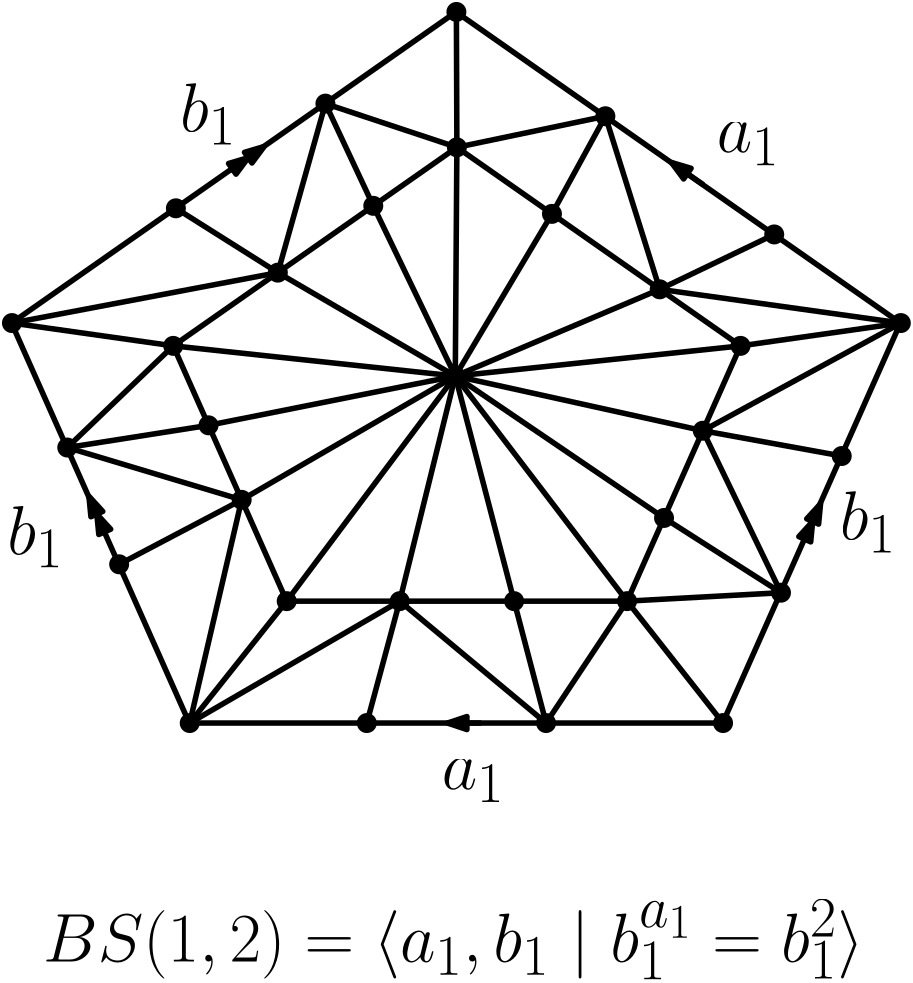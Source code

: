 <?xml version="1.0"?>
<!DOCTYPE ipe SYSTEM "ipe.dtd">
<ipe version="70218" creator="Ipe 7.2.24">
<info created="D:20211209221309" modified="D:20211209223331"/>
<ipestyle name="basic">
<symbol name="arrow/arc(spx)">
<path stroke="sym-stroke" fill="sym-stroke" pen="sym-pen">
0 0 m
-1 0.333 l
-1 -0.333 l
h
</path>
</symbol>
<symbol name="arrow/farc(spx)">
<path stroke="sym-stroke" fill="white" pen="sym-pen">
0 0 m
-1 0.333 l
-1 -0.333 l
h
</path>
</symbol>
<symbol name="arrow/ptarc(spx)">
<path stroke="sym-stroke" fill="sym-stroke" pen="sym-pen">
0 0 m
-1 0.333 l
-0.8 0 l
-1 -0.333 l
h
</path>
</symbol>
<symbol name="arrow/fptarc(spx)">
<path stroke="sym-stroke" fill="white" pen="sym-pen">
0 0 m
-1 0.333 l
-0.8 0 l
-1 -0.333 l
h
</path>
</symbol>
<symbol name="mark/circle(sx)" transformations="translations">
<path fill="sym-stroke">
0.6 0 0 0.6 0 0 e
0.4 0 0 0.4 0 0 e
</path>
</symbol>
<symbol name="mark/disk(sx)" transformations="translations">
<path fill="sym-stroke">
0.6 0 0 0.6 0 0 e
</path>
</symbol>
<symbol name="mark/fdisk(sfx)" transformations="translations">
<group>
<path fill="sym-fill">
0.5 0 0 0.5 0 0 e
</path>
<path fill="sym-stroke" fillrule="eofill">
0.6 0 0 0.6 0 0 e
0.4 0 0 0.4 0 0 e
</path>
</group>
</symbol>
<symbol name="mark/box(sx)" transformations="translations">
<path fill="sym-stroke" fillrule="eofill">
-0.6 -0.6 m
0.6 -0.6 l
0.6 0.6 l
-0.6 0.6 l
h
-0.4 -0.4 m
0.4 -0.4 l
0.4 0.4 l
-0.4 0.4 l
h
</path>
</symbol>
<symbol name="mark/square(sx)" transformations="translations">
<path fill="sym-stroke">
-0.6 -0.6 m
0.6 -0.6 l
0.6 0.6 l
-0.6 0.6 l
h
</path>
</symbol>
<symbol name="mark/fsquare(sfx)" transformations="translations">
<group>
<path fill="sym-fill">
-0.5 -0.5 m
0.5 -0.5 l
0.5 0.5 l
-0.5 0.5 l
h
</path>
<path fill="sym-stroke" fillrule="eofill">
-0.6 -0.6 m
0.6 -0.6 l
0.6 0.6 l
-0.6 0.6 l
h
-0.4 -0.4 m
0.4 -0.4 l
0.4 0.4 l
-0.4 0.4 l
h
</path>
</group>
</symbol>
<symbol name="mark/cross(sx)" transformations="translations">
<group>
<path fill="sym-stroke">
-0.43 -0.57 m
0.57 0.43 l
0.43 0.57 l
-0.57 -0.43 l
h
</path>
<path fill="sym-stroke">
-0.43 0.57 m
0.57 -0.43 l
0.43 -0.57 l
-0.57 0.43 l
h
</path>
</group>
</symbol>
<symbol name="arrow/fnormal(spx)">
<path stroke="sym-stroke" fill="white" pen="sym-pen">
0 0 m
-1 0.333 l
-1 -0.333 l
h
</path>
</symbol>
<symbol name="arrow/pointed(spx)">
<path stroke="sym-stroke" fill="sym-stroke" pen="sym-pen">
0 0 m
-1 0.333 l
-0.8 0 l
-1 -0.333 l
h
</path>
</symbol>
<symbol name="arrow/fpointed(spx)">
<path stroke="sym-stroke" fill="white" pen="sym-pen">
0 0 m
-1 0.333 l
-0.8 0 l
-1 -0.333 l
h
</path>
</symbol>
<symbol name="arrow/linear(spx)">
<path stroke="sym-stroke" pen="sym-pen">
-1 0.333 m
0 0 l
-1 -0.333 l
</path>
</symbol>
<symbol name="arrow/fdouble(spx)">
<path stroke="sym-stroke" fill="white" pen="sym-pen">
0 0 m
-1 0.333 l
-1 -0.333 l
h
-1 0 m
-2 0.333 l
-2 -0.333 l
h
</path>
</symbol>
<symbol name="arrow/double(spx)">
<path stroke="sym-stroke" fill="sym-stroke" pen="sym-pen">
0 0 m
-1 0.333 l
-1 -0.333 l
h
-1 0 m
-2 0.333 l
-2 -0.333 l
h
</path>
</symbol>
<symbol name="arrow/mid-normal(spx)">
<path stroke="sym-stroke" fill="sym-stroke" pen="sym-pen">
0.5 0 m
-0.5 0.333 l
-0.5 -0.333 l
h
</path>
</symbol>
<symbol name="arrow/mid-fnormal(spx)">
<path stroke="sym-stroke" fill="white" pen="sym-pen">
0.5 0 m
-0.5 0.333 l
-0.5 -0.333 l
h
</path>
</symbol>
<symbol name="arrow/mid-pointed(spx)">
<path stroke="sym-stroke" fill="sym-stroke" pen="sym-pen">
0.5 0 m
-0.5 0.333 l
-0.3 0 l
-0.5 -0.333 l
h
</path>
</symbol>
<symbol name="arrow/mid-fpointed(spx)">
<path stroke="sym-stroke" fill="white" pen="sym-pen">
0.5 0 m
-0.5 0.333 l
-0.3 0 l
-0.5 -0.333 l
h
</path>
</symbol>
<symbol name="arrow/mid-double(spx)">
<path stroke="sym-stroke" fill="sym-stroke" pen="sym-pen">
1 0 m
0 0.333 l
0 -0.333 l
h
0 0 m
-1 0.333 l
-1 -0.333 l
h
</path>
</symbol>
<symbol name="arrow/mid-fdouble(spx)">
<path stroke="sym-stroke" fill="white" pen="sym-pen">
1 0 m
0 0.333 l
0 -0.333 l
h
0 0 m
-1 0.333 l
-1 -0.333 l
h
</path>
</symbol>
<anglesize name="22.5 deg" value="22.5"/>
<anglesize name="30 deg" value="30"/>
<anglesize name="45 deg" value="45"/>
<anglesize name="60 deg" value="60"/>
<anglesize name="90 deg" value="90"/>
<arrowsize name="large" value="10"/>
<arrowsize name="small" value="5"/>
<arrowsize name="tiny" value="3"/>
<color name="blue" value="0 0 1"/>
<color name="brown" value="0.647 0.165 0.165"/>
<color name="darkblue" value="0 0 0.545"/>
<color name="darkcyan" value="0 0.545 0.545"/>
<color name="darkgray" value="0.663"/>
<color name="darkgreen" value="0 0.392 0"/>
<color name="darkmagenta" value="0.545 0 0.545"/>
<color name="darkorange" value="1 0.549 0"/>
<color name="darkred" value="0.545 0 0"/>
<color name="gold" value="1 0.843 0"/>
<color name="gray" value="0.745"/>
<color name="green" value="0 1 0"/>
<color name="lightblue" value="0.678 0.847 0.902"/>
<color name="lightcyan" value="0.878 1 1"/>
<color name="lightgray" value="0.827"/>
<color name="lightgreen" value="0.565 0.933 0.565"/>
<color name="lightyellow" value="1 1 0.878"/>
<color name="navy" value="0 0 0.502"/>
<color name="orange" value="1 0.647 0"/>
<color name="pink" value="1 0.753 0.796"/>
<color name="purple" value="0.627 0.125 0.941"/>
<color name="red" value="1 0 0"/>
<color name="seagreen" value="0.18 0.545 0.341"/>
<color name="turquoise" value="0.251 0.878 0.816"/>
<color name="violet" value="0.933 0.51 0.933"/>
<color name="yellow" value="1 1 0"/>
<dashstyle name="dash dot dotted" value="[4 2 1 2 1 2] 0"/>
<dashstyle name="dash dotted" value="[4 2 1 2] 0"/>
<dashstyle name="dashed" value="[4] 0"/>
<dashstyle name="dotted" value="[1 3] 0"/>
<gridsize name="10 pts (~3.5 mm)" value="10"/>
<gridsize name="14 pts (~5 mm)" value="14"/>
<gridsize name="16 pts (~6 mm)" value="16"/>
<gridsize name="20 pts (~7 mm)" value="20"/>
<gridsize name="28 pts (~10 mm)" value="28"/>
<gridsize name="32 pts (~12 mm)" value="32"/>
<gridsize name="4 pts" value="4"/>
<gridsize name="56 pts (~20 mm)" value="56"/>
<gridsize name="8 pts (~3 mm)" value="8"/>
<opacity name="10%" value="0.1"/>
<opacity name="30%" value="0.3"/>
<opacity name="50%" value="0.5"/>
<opacity name="75%" value="0.75"/>
<pen name="fat" value="1.2"/>
<pen name="heavier" value="0.8"/>
<pen name="ultrafat" value="2"/>
<symbolsize name="large" value="5"/>
<symbolsize name="small" value="2"/>
<symbolsize name="tiny" value="1.1"/>
<textsize name="Huge" value="\Huge"/>
<textsize name="LARGE" value="\LARGE"/>
<textsize name="Large" value="\Large"/>
<textsize name="footnote" value="\footnotesize"/>
<textsize name="huge" value="\huge"/>
<textsize name="large" value="\large"/>
<textsize name="small" value="\small"/>
<textsize name="tiny" value="\tiny"/>
<textstyle name="center" begin="\begin{center}" end="\end{center}"/>
<textstyle name="item" begin="\begin{itemize}\item{}" end="\end{itemize}"/>
<textstyle name="itemize" begin="\begin{itemize}" end="\end{itemize}"/>
<tiling name="falling" angle="-60" step="4" width="1"/>
<tiling name="rising" angle="30" step="4" width="1"/>
</ipestyle>
<page>
<layer name="alpha"/>
<view layers="alpha" active="alpha"/>
<path layer="alpha" matrix="1 0 0 1 -0.150138 0" stroke="black" pen="2">
192 384 m
384 384 l
448 528 l
288 640 l
128 528 l
192 384 l
</path>
<use name="mark/disk(sx)" pos="192 384" size="6" stroke="black"/>
<use name="mark/disk(sx)" pos="384 384" size="6" stroke="black"/>
<use name="mark/disk(sx)" pos="448 528" size="6" stroke="black"/>
<use name="mark/disk(sx)" pos="288 640" size="6" stroke="black"/>
<use name="mark/disk(sx)" pos="128 528" size="6" stroke="black"/>
<use name="mark/disk(sx)" pos="240.85 606.995" size="6" stroke="black"/>
<use name="mark/disk(sx)" pos="187.014 569.31" size="6" stroke="black"/>
<use name="mark/disk(sx)" pos="147.917 483.186" size="6" stroke="black"/>
<use name="mark/disk(sx)" pos="166.601 441.149" size="6" stroke="black"/>
<use name="mark/disk(sx)" pos="255.749 384" size="6" stroke="black"/>
<use name="mark/disk(sx)" pos="320.286 384" size="6" stroke="black"/>
<use name="mark/disk(sx)" pos="404.857 430.928" size="6" stroke="black"/>
<use name="mark/disk(sx)" pos="426.725 480.132" size="6" stroke="black"/>
<use name="mark/disk(sx)" pos="402.425 559.903" size="6" stroke="black"/>
<use name="mark/disk(sx)" pos="341.638 602.454" size="6" stroke="black"/>
<path matrix="0.638203 0 0 0.638203 104.372 182.816" stroke="black" pen="2">
192 384 m
384 384 l
448 528 l
288 640 l
128 528 l
192 384 l
</path>
<use matrix="0.638203 0 0 0.638203 104.372 182.816" name="mark/disk(sx)" pos="192 384" size="6" stroke="black"/>
<use matrix="0.638203 0 0 0.638203 104.372 182.816" name="mark/disk(sx)" pos="384 384" size="6" stroke="black"/>
<use matrix="0.638203 0 0 0.638203 104.372 182.816" name="mark/disk(sx)" pos="448 528" size="6" stroke="black"/>
<use matrix="0.638203 0 0 0.638203 104.372 182.816" name="mark/disk(sx)" pos="288 640" size="6" stroke="black"/>
<use matrix="0.638203 0 0 0.638203 104.372 182.816" name="mark/disk(sx)" pos="128 528" size="6" stroke="black"/>
<use matrix="0.638203 0 0 0.638203 104.372 182.816" name="mark/disk(sx)" pos="240.85 606.995" size="6" stroke="black"/>
<use matrix="0.638203 0 0 0.638203 104.372 182.816" name="mark/disk(sx)" pos="187.014 569.31" size="6" stroke="black"/>
<use matrix="0.638203 0 0 0.638203 104.372 182.816" name="mark/disk(sx)" pos="147.917 483.186" size="6" stroke="black"/>
<use matrix="0.638203 0 0 0.638203 104.372 182.816" name="mark/disk(sx)" pos="166.601 441.149" size="6" stroke="black"/>
<use matrix="0.638203 0 0 0.638203 104.372 182.816" name="mark/disk(sx)" pos="255.749 384" size="6" stroke="black"/>
<use matrix="0.638203 0 0 0.638203 104.372 182.816" name="mark/disk(sx)" pos="320.286 384" size="6" stroke="black"/>
<use matrix="0.638203 0 0 0.638203 104.372 182.816" name="mark/disk(sx)" pos="404.857 430.928" size="6" stroke="black"/>
<use matrix="0.638203 0 0 0.638203 104.372 182.816" name="mark/disk(sx)" pos="426.725 480.132" size="6" stroke="black"/>
<use matrix="0.638203 0 0 0.638203 104.372 182.816" name="mark/disk(sx)" pos="402.425 559.903" size="6" stroke="black"/>
<use matrix="0.638203 0 0 0.638203 104.372 182.816" name="mark/disk(sx)" pos="341.638 602.454" size="6" stroke="black"/>
<path stroke="black" pen="2">
128 528 m
186.062 519.788 l
</path>
<path stroke="black" pen="2">
192 384 m
226.907 427.886 l
</path>
<path stroke="black" pen="2">
384 384 m
349.442 427.886 l
</path>
<path stroke="black" pen="2">
448 528 m
390.287 519.788 l
</path>
<path stroke="black" pen="2">
288 640 m
288.174 591.266 l
</path>
<path stroke="black" pen="2">
187.014 569.31 m
223.725 546.152 l
</path>
<path stroke="black" pen="2">
240.85 606.995 m
258.083 570.202 l
</path>
<path stroke="black" pen="2">
322.406 567.304 m
341.638 602.454 l
</path>
<path stroke="black" pen="2">
361.201 540.148 m
402.425 559.903 l
</path>
<path stroke="black" pen="2">
376.709 489.238 m
426.725 480.132 l
</path>
<path stroke="black" pen="2">
362.753 457.836 m
404.857 430.928 l
</path>
<path stroke="black" pen="2">
308.779 427.886 m
320.286 384 l
</path>
<path stroke="black" pen="2">
267.592 427.886 m
255.749 384 l
</path>
<path stroke="black" pen="2">
210.697 464.359 m
166.601 441.149 l
</path>
<path stroke="black" pen="2">
198.773 491.187 m
147.917 483.186 l
</path>
<use name="mark/disk(sx)" pos="287.603 508.921" size="6" stroke="black"/>
<path stroke="black" pen="2">
288.174 591.266 m
287.603 508.921 l
258.083 570.202 l
258.083 570.202 l
</path>
<path stroke="black" pen="2">
287.603 508.921 m
223.725 546.152 l
</path>
<path stroke="black" pen="2">
287.603 508.921 m
186.062 519.788 l
</path>
<path stroke="black" pen="2">
287.603 508.921 m
390.287 519.788 l
</path>
<path stroke="black" pen="2">
287.603 508.921 m
349.442 427.886 l
</path>
<path stroke="black" pen="2">
287.603 508.921 m
226.907 427.886 l
</path>
<path stroke="black" pen="2">
287.603 508.921 m
267.592 427.886 l
</path>
<path stroke="black" pen="2">
287.603 508.921 m
308.779 427.886 l
</path>
<path stroke="black" pen="2">
287.603 508.921 m
362.753 457.836 l
</path>
<path stroke="black" pen="2">
287.603 508.921 m
376.709 489.238 l
</path>
<path stroke="black" pen="2">
287.603 508.921 m
361.201 540.148 l
</path>
<path stroke="black" pen="2">
287.603 508.921 m
322.406 567.304 l
</path>
<path stroke="black" pen="2">
287.603 508.921 m
198.773 491.187 l
</path>
<path stroke="black" pen="2">
287.603 508.921 m
210.697 464.359 l
</path>
<path stroke="black" pen="2">
192 384 m
267.592 427.886 l
320.286 384 l
349.442 427.886 l
404.857 430.928 l
376.709 489.238 l
448 528 l
361.201 540.148 l
341.638 602.454 l
288.174 591.266 l
240.85 606.995 l
223.725 546.152 l
128 528 l
</path>
<path stroke="black" pen="2">
186.062 519.788 m
147.917 483.186 l
210.697 464.359 l
192 384 l
</path>
<path matrix="1 0 0 1 -3.05493 0" stroke="black" pen="2" arrow="normal/normal">
300.032 384 m
287.839 384 l
</path>
<path stroke="black" pen="2" rarrow="normal/normal">
365.41 585.813 m
376.925 577.752 l
</path>
<path stroke="black" pen="2" arrow="double/normal">
206.457 582.92 m
218.801 591.56 l
</path>
<path stroke="black" pen="2" arrow="double/normal">
160.392 455.119 m
155.718 465.635 l
</path>
<path stroke="black" pen="2" arrow="double/normal">
413.088 449.448 m
419.101 462.976 l
</path>
<text matrix="1 0 0 1 -3.57218 -10.1118" transformations="translations" pos="286.275 370.494" stroke="black" type="label" width="22.715" height="10.674" depth="4.78" valign="baseline" size="Huge" style="math">a_1</text>
<text matrix="1 0 0 1 -159.934 74.365" transformations="translations" pos="286.275 370.494" stroke="black" type="label" width="20.294" height="17.215" depth="4.78" valign="baseline" size="Huge" style="math">b_1</text>
<text matrix="1 0 0 1 139.767 79.6532" transformations="translations" pos="286.275 370.494" stroke="black" type="label" width="20.294" height="17.215" depth="4.78" valign="baseline" size="Huge" style="math">b_1</text>
<text matrix="1 0 0 1 95.4153 219.141" transformations="translations" pos="286.275 370.494" stroke="black" type="label" width="22.715" height="10.674" depth="4.78" valign="baseline" size="Huge" style="math">a_1</text>
<text matrix="1 0 0 1 -97.7773 226.54" transformations="translations" pos="286.275 370.494" stroke="black" type="label" width="20.294" height="17.215" depth="4.78" valign="baseline" size="Huge" style="math">b_1</text>
<text matrix="1 0 0 1 -57.464 125.961" transformations="translations" pos="196.667 172.189" stroke="black" type="label" width="295.585" height="22.31" depth="6.38" valign="baseline" size="Huge" style="math">BS(1,2) = \langle a_1, b_1\ |\ b_1^{a_1} = b_1^2 \rangle</text>
</page>
</ipe>
